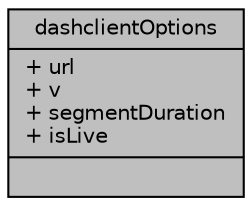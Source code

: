 digraph "dashclientOptions"
{
 // INTERACTIVE_SVG=YES
  edge [fontname="Helvetica",fontsize="10",labelfontname="Helvetica",labelfontsize="10"];
  node [fontname="Helvetica",fontsize="10",shape=record];
  Node1 [label="{dashclientOptions\n|+ url\l+ v\l+ segmentDuration\l+ isLive\l|}",height=0.2,width=0.4,color="black", fillcolor="grey75", style="filled", fontcolor="black"];
}
